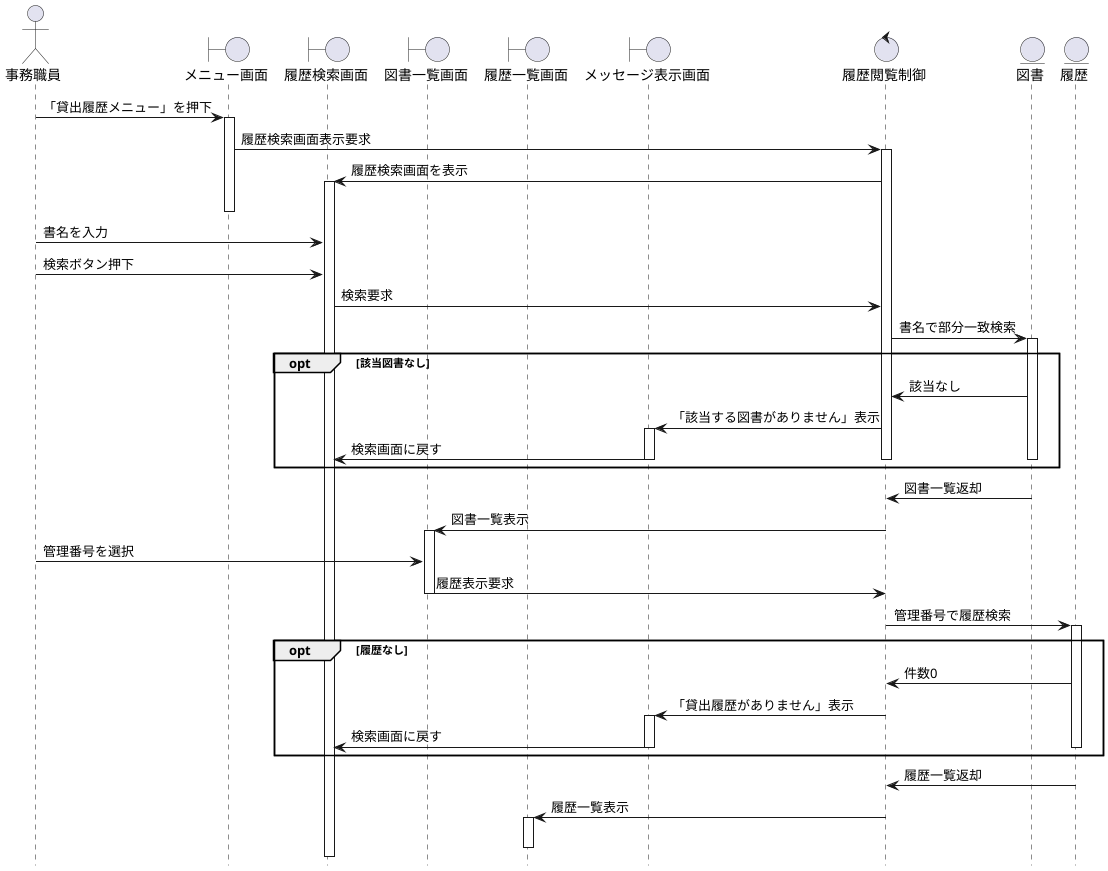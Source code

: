 @startuml 履歴閲覧
hide footbox

actor 事務職員 as staff

boundary メニュー画面 as menu_view
boundary 履歴検索画面 as search_view
boundary 図書一覧画面 as booklist_view
boundary 履歴一覧画面 as history_view
boundary メッセージ表示画面 as error_view

control 履歴閲覧制御 as history_ctrl

entity 図書 as book
entity 履歴 as history

staff -> menu_view : 「貸出履歴メニュー」を押下
activate menu_view
menu_view -> history_ctrl : 履歴検索画面表示要求
activate history_ctrl
history_ctrl -> search_view : 履歴検索画面を表示
activate search_view
deactivate menu_view

staff -> search_view : 書名を入力
staff -> search_view : 検索ボタン押下
search_view -> history_ctrl : 検索要求
history_ctrl -> book : 書名で部分一致検索
activate book

opt 該当図書なし
  book -> history_ctrl : 該当なし
  history_ctrl -> error_view : 「該当する図書がありません」表示
  activate error_view
  error_view -> search_view : 検索画面に戻す
  deactivate error_view
  deactivate book
  deactivate history_ctrl
end

book -> history_ctrl : 図書一覧返却
deactivate book
history_ctrl -> booklist_view : 図書一覧表示
activate booklist_view

staff -> booklist_view : 管理番号を選択
booklist_view -> history_ctrl : 履歴表示要求
deactivate booklist_view

history_ctrl -> history : 管理番号で履歴検索
activate history

opt 履歴なし
  history -> history_ctrl : 件数0
  history_ctrl -> error_view : 「貸出履歴がありません」表示
  activate error_view
  error_view -> search_view : 検索画面に戻す
  deactivate error_view
  deactivate history
  deactivate history_ctrl
end

history -> history_ctrl : 履歴一覧返却
deactivate history
history_ctrl -> history_view : 履歴一覧表示
activate history_view
deactivate history_view
deactivate history_ctrl

@enduml
